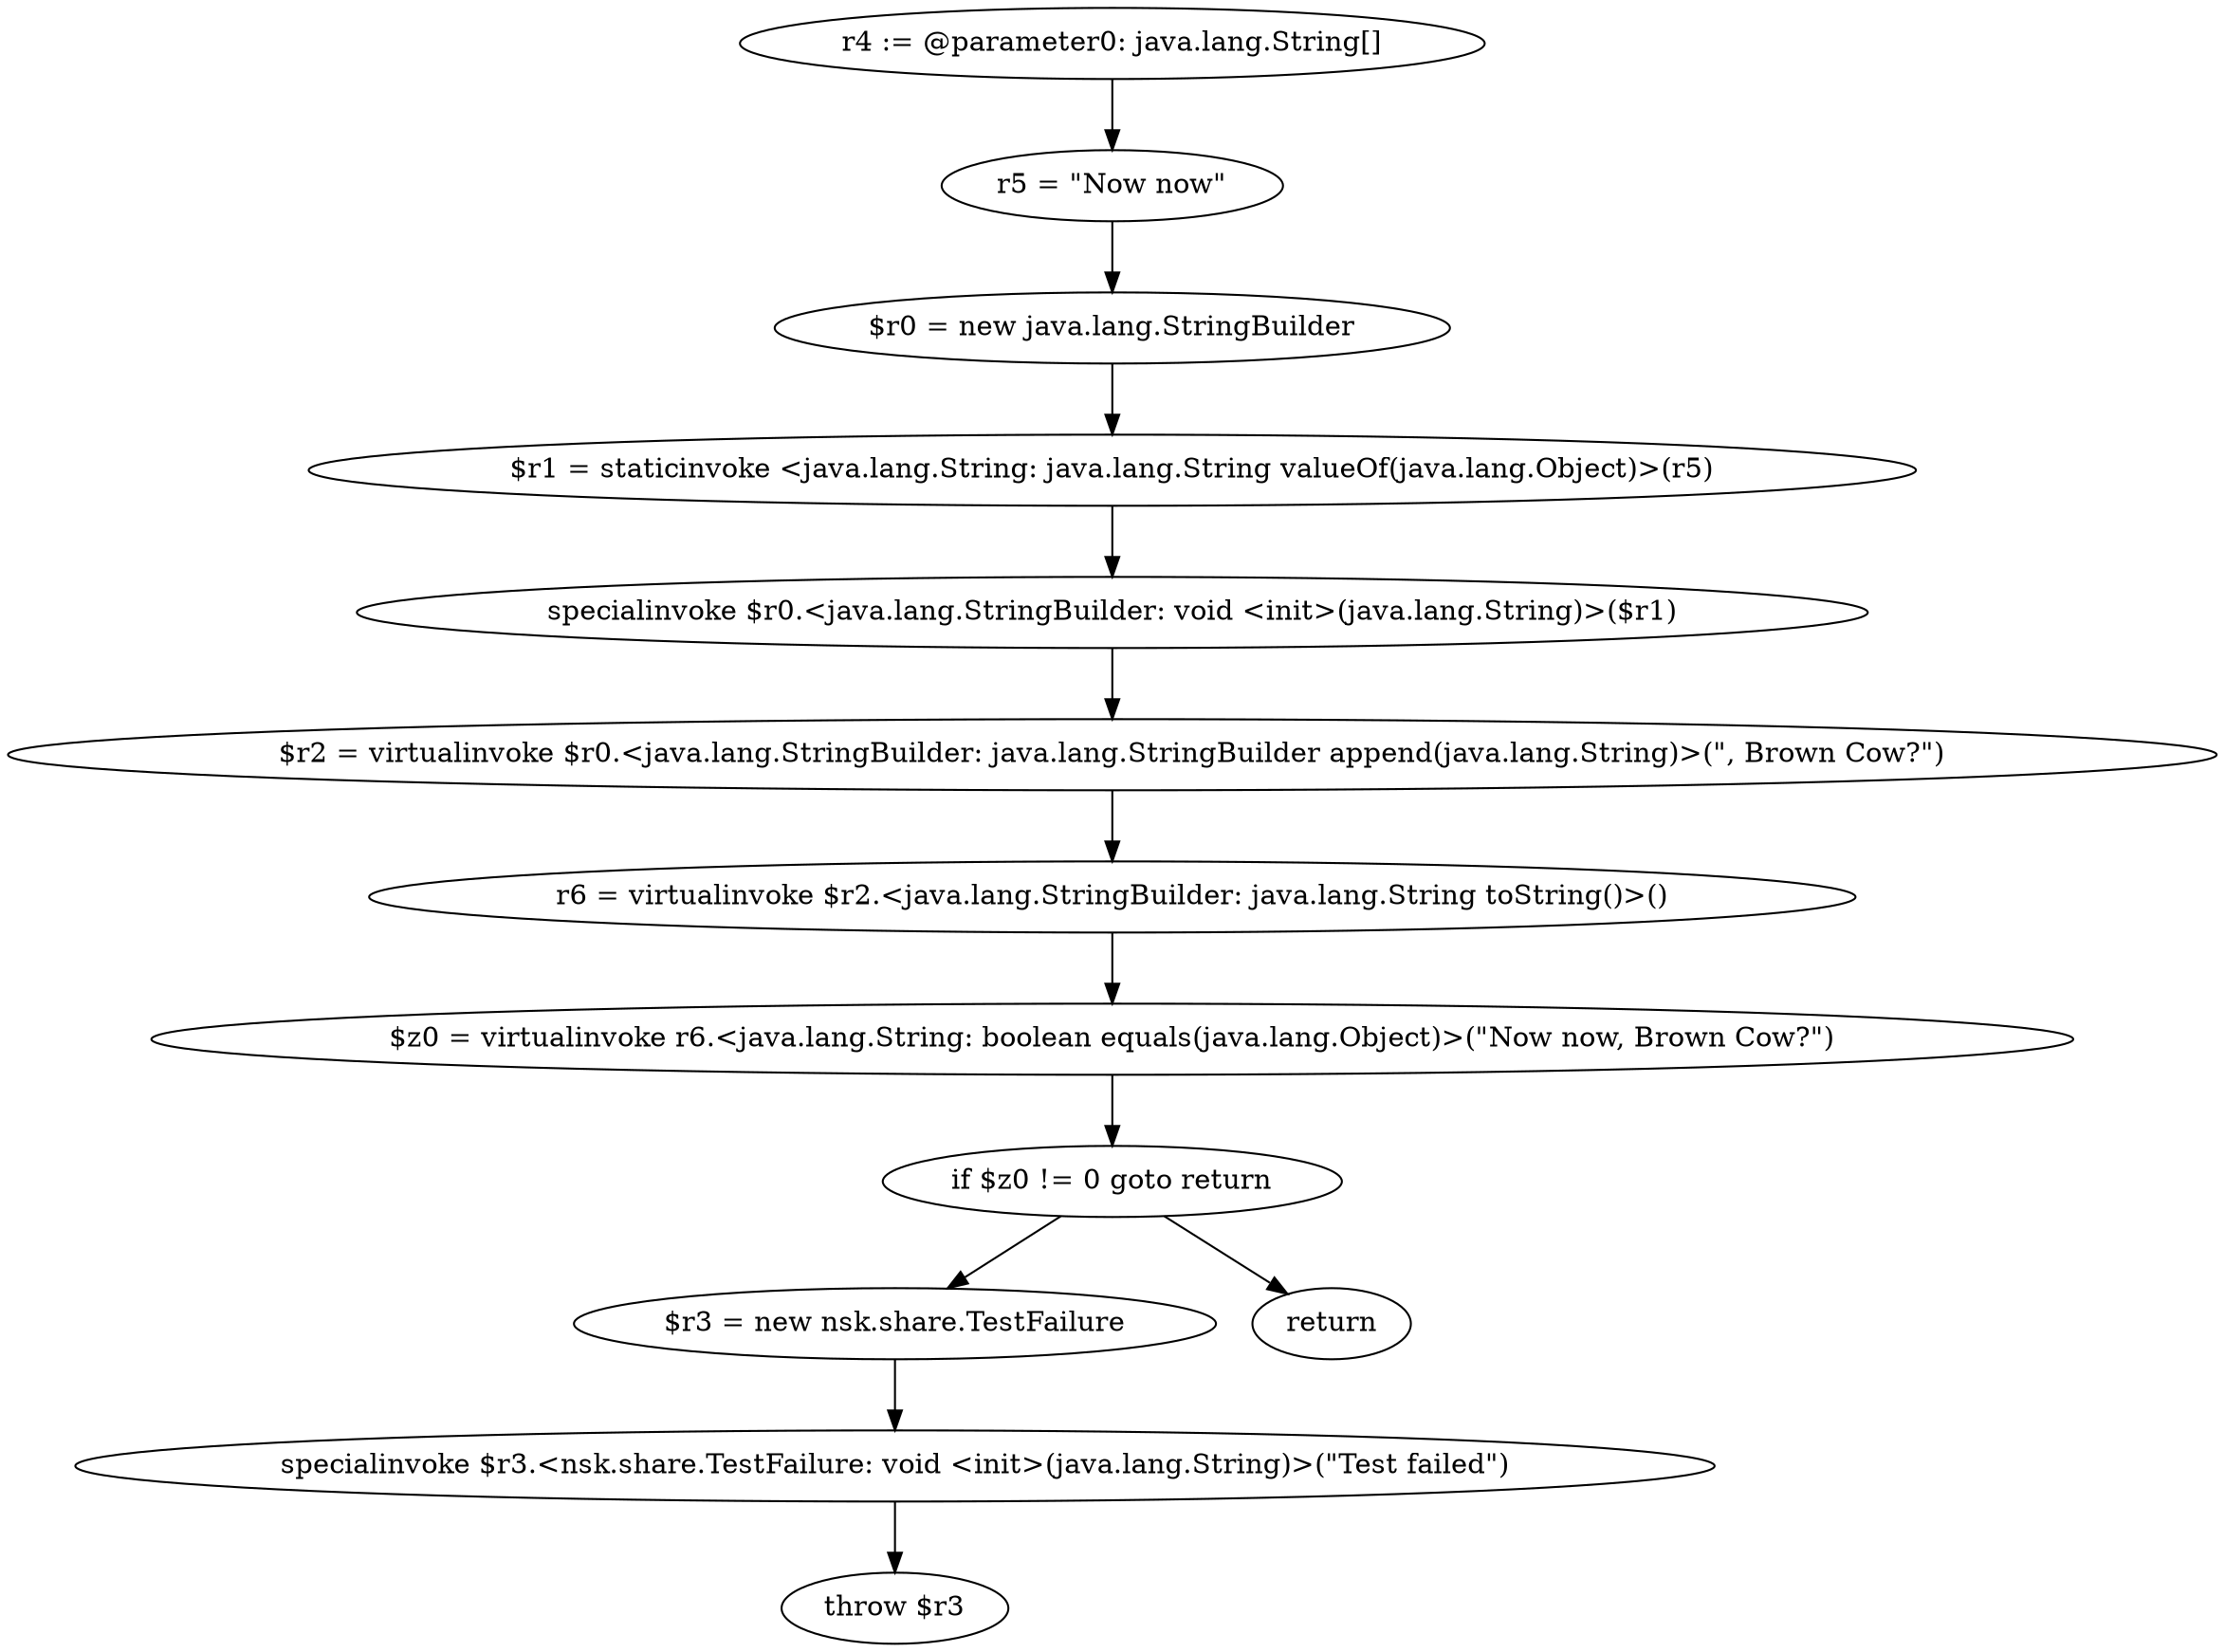 digraph "unitGraph" {
    "r4 := @parameter0: java.lang.String[]"
    "r5 = \"Now now\""
    "$r0 = new java.lang.StringBuilder"
    "$r1 = staticinvoke <java.lang.String: java.lang.String valueOf(java.lang.Object)>(r5)"
    "specialinvoke $r0.<java.lang.StringBuilder: void <init>(java.lang.String)>($r1)"
    "$r2 = virtualinvoke $r0.<java.lang.StringBuilder: java.lang.StringBuilder append(java.lang.String)>(\", Brown Cow?\")"
    "r6 = virtualinvoke $r2.<java.lang.StringBuilder: java.lang.String toString()>()"
    "$z0 = virtualinvoke r6.<java.lang.String: boolean equals(java.lang.Object)>(\"Now now, Brown Cow?\")"
    "if $z0 != 0 goto return"
    "$r3 = new nsk.share.TestFailure"
    "specialinvoke $r3.<nsk.share.TestFailure: void <init>(java.lang.String)>(\"Test failed\")"
    "throw $r3"
    "return"
    "r4 := @parameter0: java.lang.String[]"->"r5 = \"Now now\"";
    "r5 = \"Now now\""->"$r0 = new java.lang.StringBuilder";
    "$r0 = new java.lang.StringBuilder"->"$r1 = staticinvoke <java.lang.String: java.lang.String valueOf(java.lang.Object)>(r5)";
    "$r1 = staticinvoke <java.lang.String: java.lang.String valueOf(java.lang.Object)>(r5)"->"specialinvoke $r0.<java.lang.StringBuilder: void <init>(java.lang.String)>($r1)";
    "specialinvoke $r0.<java.lang.StringBuilder: void <init>(java.lang.String)>($r1)"->"$r2 = virtualinvoke $r0.<java.lang.StringBuilder: java.lang.StringBuilder append(java.lang.String)>(\", Brown Cow?\")";
    "$r2 = virtualinvoke $r0.<java.lang.StringBuilder: java.lang.StringBuilder append(java.lang.String)>(\", Brown Cow?\")"->"r6 = virtualinvoke $r2.<java.lang.StringBuilder: java.lang.String toString()>()";
    "r6 = virtualinvoke $r2.<java.lang.StringBuilder: java.lang.String toString()>()"->"$z0 = virtualinvoke r6.<java.lang.String: boolean equals(java.lang.Object)>(\"Now now, Brown Cow?\")";
    "$z0 = virtualinvoke r6.<java.lang.String: boolean equals(java.lang.Object)>(\"Now now, Brown Cow?\")"->"if $z0 != 0 goto return";
    "if $z0 != 0 goto return"->"$r3 = new nsk.share.TestFailure";
    "if $z0 != 0 goto return"->"return";
    "$r3 = new nsk.share.TestFailure"->"specialinvoke $r3.<nsk.share.TestFailure: void <init>(java.lang.String)>(\"Test failed\")";
    "specialinvoke $r3.<nsk.share.TestFailure: void <init>(java.lang.String)>(\"Test failed\")"->"throw $r3";
}

